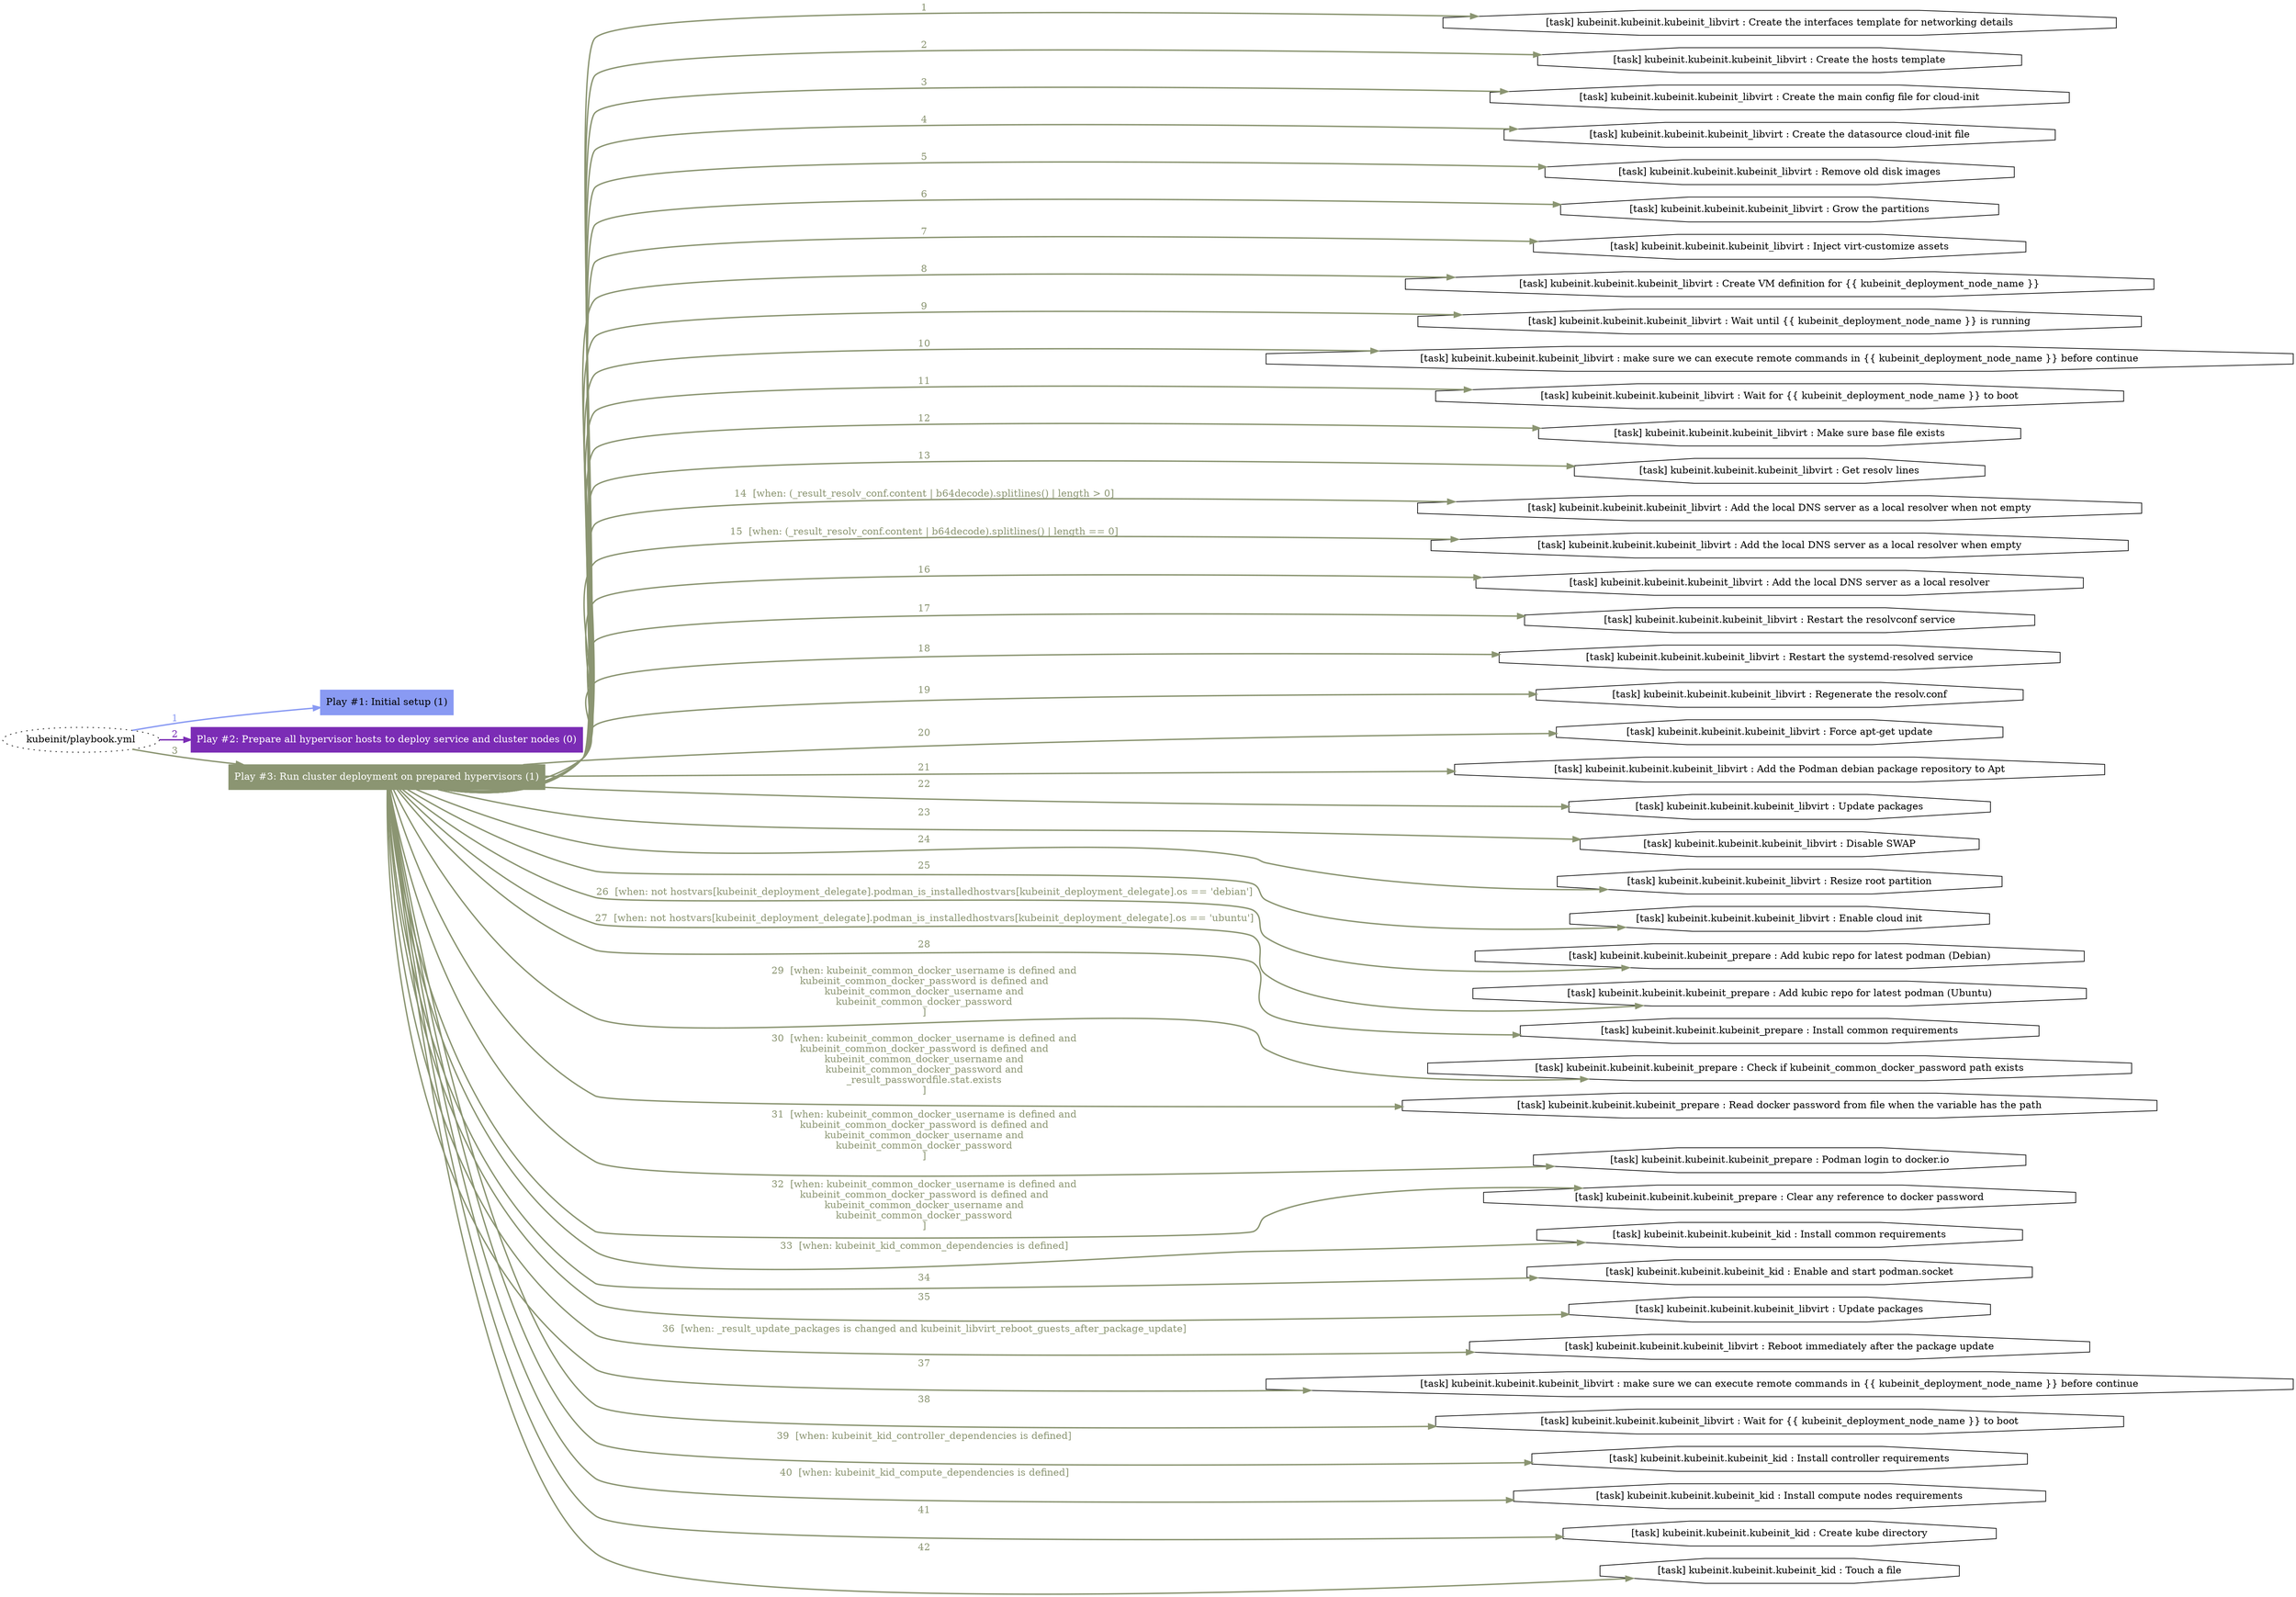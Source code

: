 digraph "kubeinit/playbook.yml "{
	graph [concentrate=true ordering=in rankdir=LR ratio=fill]
	edge [esep=5 sep=10]
	"kubeinit/playbook.yml" [id=root_node style=dotted]
	subgraph "Play #1: Initial setup (1) "{
		"Play #1: Initial setup (1)" [color="#899af3" fontcolor="#000000" id="play_d86b788a-2b1d-47bf-a898-889ec2914a74" shape=box style=filled tooltip=localhost]
		"kubeinit/playbook.yml" -> "Play #1: Initial setup (1)" [label=1 color="#899af3" fontcolor="#899af3" id="edge_3952c083-893c-4fe8-a932-eb2a48b4e56f" style=bold]
	}
	subgraph "Play #2: Prepare all hypervisor hosts to deploy service and cluster nodes (0) "{
		"Play #2: Prepare all hypervisor hosts to deploy service and cluster nodes (0)" [color="#7b2cb5" fontcolor="#ffffff" id="play_18e2639a-dbae-4c44-9fde-42c81f98037e" shape=box style=filled tooltip=""]
		"kubeinit/playbook.yml" -> "Play #2: Prepare all hypervisor hosts to deploy service and cluster nodes (0)" [label=2 color="#7b2cb5" fontcolor="#7b2cb5" id="edge_6e5d1bf8-2d6f-4a99-8c42-b85f704bd66a" style=bold]
	}
	subgraph "Play #3: Run cluster deployment on prepared hypervisors (1) "{
		"Play #3: Run cluster deployment on prepared hypervisors (1)" [color="#8b9572" fontcolor="#ffffff" id="play_561e0f4e-3483-4ece-b2e6-a5ffb1cdc81b" shape=box style=filled tooltip=localhost]
		"kubeinit/playbook.yml" -> "Play #3: Run cluster deployment on prepared hypervisors (1)" [label=3 color="#8b9572" fontcolor="#8b9572" id="edge_142225fd-b740-4dd9-a3a3-78c851866dce" style=bold]
		"task_cf83b276-e8f9-4a62-be0c-b42cd52ae939" [label="[task] kubeinit.kubeinit.kubeinit_libvirt : Create the interfaces template for networking details" id="task_cf83b276-e8f9-4a62-be0c-b42cd52ae939" shape=octagon tooltip="[task] kubeinit.kubeinit.kubeinit_libvirt : Create the interfaces template for networking details"]
		"Play #3: Run cluster deployment on prepared hypervisors (1)" -> "task_cf83b276-e8f9-4a62-be0c-b42cd52ae939" [label=1 color="#8b9572" fontcolor="#8b9572" id="edge_e414caca-e57d-45e7-935b-c6232e11b1e9" style=bold]
		"task_fd1bf403-a9e6-49a7-9379-a0c85cbace17" [label="[task] kubeinit.kubeinit.kubeinit_libvirt : Create the hosts template" id="task_fd1bf403-a9e6-49a7-9379-a0c85cbace17" shape=octagon tooltip="[task] kubeinit.kubeinit.kubeinit_libvirt : Create the hosts template"]
		"Play #3: Run cluster deployment on prepared hypervisors (1)" -> "task_fd1bf403-a9e6-49a7-9379-a0c85cbace17" [label=2 color="#8b9572" fontcolor="#8b9572" id="edge_1e1d4fa5-6f10-4bc4-9194-ecfb72e88994" style=bold]
		"task_d9be89b4-f728-45c4-9d49-72ce51092ae7" [label="[task] kubeinit.kubeinit.kubeinit_libvirt : Create the main config file for cloud-init" id="task_d9be89b4-f728-45c4-9d49-72ce51092ae7" shape=octagon tooltip="[task] kubeinit.kubeinit.kubeinit_libvirt : Create the main config file for cloud-init"]
		"Play #3: Run cluster deployment on prepared hypervisors (1)" -> "task_d9be89b4-f728-45c4-9d49-72ce51092ae7" [label=3 color="#8b9572" fontcolor="#8b9572" id="edge_cd833588-a289-477a-af6c-43e8b9ff7f2b" style=bold]
		"task_71689977-5615-4e65-9508-12edcc46c52b" [label="[task] kubeinit.kubeinit.kubeinit_libvirt : Create the datasource cloud-init file" id="task_71689977-5615-4e65-9508-12edcc46c52b" shape=octagon tooltip="[task] kubeinit.kubeinit.kubeinit_libvirt : Create the datasource cloud-init file"]
		"Play #3: Run cluster deployment on prepared hypervisors (1)" -> "task_71689977-5615-4e65-9508-12edcc46c52b" [label=4 color="#8b9572" fontcolor="#8b9572" id="edge_dbbb49dd-89ef-4122-8cbd-0fb2fb9fe835" style=bold]
		"task_088c0ffb-bf58-488e-ae54-3d4f1f0e6f0c" [label="[task] kubeinit.kubeinit.kubeinit_libvirt : Remove old disk images" id="task_088c0ffb-bf58-488e-ae54-3d4f1f0e6f0c" shape=octagon tooltip="[task] kubeinit.kubeinit.kubeinit_libvirt : Remove old disk images"]
		"Play #3: Run cluster deployment on prepared hypervisors (1)" -> "task_088c0ffb-bf58-488e-ae54-3d4f1f0e6f0c" [label=5 color="#8b9572" fontcolor="#8b9572" id="edge_05876da3-4bd2-49e1-b272-5ac505d98da4" style=bold]
		"task_03e65575-f192-4628-9b01-920fda95dc4c" [label="[task] kubeinit.kubeinit.kubeinit_libvirt : Grow the partitions" id="task_03e65575-f192-4628-9b01-920fda95dc4c" shape=octagon tooltip="[task] kubeinit.kubeinit.kubeinit_libvirt : Grow the partitions"]
		"Play #3: Run cluster deployment on prepared hypervisors (1)" -> "task_03e65575-f192-4628-9b01-920fda95dc4c" [label=6 color="#8b9572" fontcolor="#8b9572" id="edge_168d1849-997b-4262-9892-71a7913ff628" style=bold]
		"task_f1af08e0-5c8d-417f-a030-8e1ede676598" [label="[task] kubeinit.kubeinit.kubeinit_libvirt : Inject virt-customize assets" id="task_f1af08e0-5c8d-417f-a030-8e1ede676598" shape=octagon tooltip="[task] kubeinit.kubeinit.kubeinit_libvirt : Inject virt-customize assets"]
		"Play #3: Run cluster deployment on prepared hypervisors (1)" -> "task_f1af08e0-5c8d-417f-a030-8e1ede676598" [label=7 color="#8b9572" fontcolor="#8b9572" id="edge_ba0cfd99-5e16-4635-9897-ff4f9f4c3fae" style=bold]
		"task_226cf007-b4a0-4fde-b57c-14a225768327" [label="[task] kubeinit.kubeinit.kubeinit_libvirt : Create VM definition for {{ kubeinit_deployment_node_name }}" id="task_226cf007-b4a0-4fde-b57c-14a225768327" shape=octagon tooltip="[task] kubeinit.kubeinit.kubeinit_libvirt : Create VM definition for {{ kubeinit_deployment_node_name }}"]
		"Play #3: Run cluster deployment on prepared hypervisors (1)" -> "task_226cf007-b4a0-4fde-b57c-14a225768327" [label=8 color="#8b9572" fontcolor="#8b9572" id="edge_c3847ac7-59b3-47bf-86d9-c2d27d816651" style=bold]
		"task_f708e8e1-8e75-4cab-bdcf-5d6029bd0dea" [label="[task] kubeinit.kubeinit.kubeinit_libvirt : Wait until {{ kubeinit_deployment_node_name }} is running" id="task_f708e8e1-8e75-4cab-bdcf-5d6029bd0dea" shape=octagon tooltip="[task] kubeinit.kubeinit.kubeinit_libvirt : Wait until {{ kubeinit_deployment_node_name }} is running"]
		"Play #3: Run cluster deployment on prepared hypervisors (1)" -> "task_f708e8e1-8e75-4cab-bdcf-5d6029bd0dea" [label=9 color="#8b9572" fontcolor="#8b9572" id="edge_441b23a9-f2c1-4559-b9ed-9dabc9e33098" style=bold]
		"task_839040a4-be56-4a85-9c2a-9a0dc120ca49" [label="[task] kubeinit.kubeinit.kubeinit_libvirt : make sure we can execute remote commands in {{ kubeinit_deployment_node_name }} before continue" id="task_839040a4-be56-4a85-9c2a-9a0dc120ca49" shape=octagon tooltip="[task] kubeinit.kubeinit.kubeinit_libvirt : make sure we can execute remote commands in {{ kubeinit_deployment_node_name }} before continue"]
		"Play #3: Run cluster deployment on prepared hypervisors (1)" -> "task_839040a4-be56-4a85-9c2a-9a0dc120ca49" [label=10 color="#8b9572" fontcolor="#8b9572" id="edge_b0184aa8-c840-4795-87fc-7ea8a7d9b719" style=bold]
		"task_71a12b0d-aa18-4609-be75-edfd771050ca" [label="[task] kubeinit.kubeinit.kubeinit_libvirt : Wait for {{ kubeinit_deployment_node_name }} to boot" id="task_71a12b0d-aa18-4609-be75-edfd771050ca" shape=octagon tooltip="[task] kubeinit.kubeinit.kubeinit_libvirt : Wait for {{ kubeinit_deployment_node_name }} to boot"]
		"Play #3: Run cluster deployment on prepared hypervisors (1)" -> "task_71a12b0d-aa18-4609-be75-edfd771050ca" [label=11 color="#8b9572" fontcolor="#8b9572" id="edge_068e1615-c5f1-42b7-ac4a-fd76e0d0ec52" style=bold]
		"task_e73391f5-bd48-4993-a5ee-26c811e10e45" [label="[task] kubeinit.kubeinit.kubeinit_libvirt : Make sure base file exists" id="task_e73391f5-bd48-4993-a5ee-26c811e10e45" shape=octagon tooltip="[task] kubeinit.kubeinit.kubeinit_libvirt : Make sure base file exists"]
		"Play #3: Run cluster deployment on prepared hypervisors (1)" -> "task_e73391f5-bd48-4993-a5ee-26c811e10e45" [label=12 color="#8b9572" fontcolor="#8b9572" id="edge_c3e2172f-053c-43aa-8d54-384277adcd92" style=bold]
		"task_590bb95b-5c3f-497f-8aef-8c7641e2191c" [label="[task] kubeinit.kubeinit.kubeinit_libvirt : Get resolv lines" id="task_590bb95b-5c3f-497f-8aef-8c7641e2191c" shape=octagon tooltip="[task] kubeinit.kubeinit.kubeinit_libvirt : Get resolv lines"]
		"Play #3: Run cluster deployment on prepared hypervisors (1)" -> "task_590bb95b-5c3f-497f-8aef-8c7641e2191c" [label=13 color="#8b9572" fontcolor="#8b9572" id="edge_f8f8c005-5ca2-4aab-afd5-ad7c74f7cd7b" style=bold]
		"task_b5442a9a-4e75-4468-b065-8cf8c24a802b" [label="[task] kubeinit.kubeinit.kubeinit_libvirt : Add the local DNS server as a local resolver when not empty" id="task_b5442a9a-4e75-4468-b065-8cf8c24a802b" shape=octagon tooltip="[task] kubeinit.kubeinit.kubeinit_libvirt : Add the local DNS server as a local resolver when not empty"]
		"Play #3: Run cluster deployment on prepared hypervisors (1)" -> "task_b5442a9a-4e75-4468-b065-8cf8c24a802b" [label="14  [when: (_result_resolv_conf.content | b64decode).splitlines() | length > 0]" color="#8b9572" fontcolor="#8b9572" id="edge_4ad42d30-7276-4810-9fdf-144edfd1fea2" style=bold]
		"task_5d581774-d1cd-4d1c-83c2-5be74f29f1e7" [label="[task] kubeinit.kubeinit.kubeinit_libvirt : Add the local DNS server as a local resolver when empty" id="task_5d581774-d1cd-4d1c-83c2-5be74f29f1e7" shape=octagon tooltip="[task] kubeinit.kubeinit.kubeinit_libvirt : Add the local DNS server as a local resolver when empty"]
		"Play #3: Run cluster deployment on prepared hypervisors (1)" -> "task_5d581774-d1cd-4d1c-83c2-5be74f29f1e7" [label="15  [when: (_result_resolv_conf.content | b64decode).splitlines() | length == 0]" color="#8b9572" fontcolor="#8b9572" id="edge_fe424d27-8c6b-4faa-8c93-53b0ddc47e3d" style=bold]
		"task_9a394164-171c-4e61-9e54-2318a05ef1a6" [label="[task] kubeinit.kubeinit.kubeinit_libvirt : Add the local DNS server as a local resolver" id="task_9a394164-171c-4e61-9e54-2318a05ef1a6" shape=octagon tooltip="[task] kubeinit.kubeinit.kubeinit_libvirt : Add the local DNS server as a local resolver"]
		"Play #3: Run cluster deployment on prepared hypervisors (1)" -> "task_9a394164-171c-4e61-9e54-2318a05ef1a6" [label=16 color="#8b9572" fontcolor="#8b9572" id="edge_b20bec13-ee4d-4fa1-9384-a6d1522d9797" style=bold]
		"task_412ef1b7-f605-4eee-96f4-1a32ef1cee98" [label="[task] kubeinit.kubeinit.kubeinit_libvirt : Restart the resolvconf service" id="task_412ef1b7-f605-4eee-96f4-1a32ef1cee98" shape=octagon tooltip="[task] kubeinit.kubeinit.kubeinit_libvirt : Restart the resolvconf service"]
		"Play #3: Run cluster deployment on prepared hypervisors (1)" -> "task_412ef1b7-f605-4eee-96f4-1a32ef1cee98" [label=17 color="#8b9572" fontcolor="#8b9572" id="edge_a8b7cc0e-7c52-491d-bdfe-5c054142779a" style=bold]
		"task_87bb9cbd-847e-4833-b0c6-224be7566984" [label="[task] kubeinit.kubeinit.kubeinit_libvirt : Restart the systemd-resolved service" id="task_87bb9cbd-847e-4833-b0c6-224be7566984" shape=octagon tooltip="[task] kubeinit.kubeinit.kubeinit_libvirt : Restart the systemd-resolved service"]
		"Play #3: Run cluster deployment on prepared hypervisors (1)" -> "task_87bb9cbd-847e-4833-b0c6-224be7566984" [label=18 color="#8b9572" fontcolor="#8b9572" id="edge_d62f6f89-972d-4bff-98b0-3a29c8fdec22" style=bold]
		"task_cbb1f5e5-aa75-4556-824a-a60ca6086049" [label="[task] kubeinit.kubeinit.kubeinit_libvirt : Regenerate the resolv.conf" id="task_cbb1f5e5-aa75-4556-824a-a60ca6086049" shape=octagon tooltip="[task] kubeinit.kubeinit.kubeinit_libvirt : Regenerate the resolv.conf"]
		"Play #3: Run cluster deployment on prepared hypervisors (1)" -> "task_cbb1f5e5-aa75-4556-824a-a60ca6086049" [label=19 color="#8b9572" fontcolor="#8b9572" id="edge_919f373a-4deb-45d7-8910-4c9aa74918bd" style=bold]
		"task_c8ce6bde-b257-47a7-895c-d072cb699673" [label="[task] kubeinit.kubeinit.kubeinit_libvirt : Force apt-get update" id="task_c8ce6bde-b257-47a7-895c-d072cb699673" shape=octagon tooltip="[task] kubeinit.kubeinit.kubeinit_libvirt : Force apt-get update"]
		"Play #3: Run cluster deployment on prepared hypervisors (1)" -> "task_c8ce6bde-b257-47a7-895c-d072cb699673" [label=20 color="#8b9572" fontcolor="#8b9572" id="edge_ac81a36f-36a9-4965-93ba-8063f5c8c22c" style=bold]
		"task_c94803b7-b5e2-490a-b7c2-a9d5ac474258" [label="[task] kubeinit.kubeinit.kubeinit_libvirt : Add the Podman debian package repository to Apt" id="task_c94803b7-b5e2-490a-b7c2-a9d5ac474258" shape=octagon tooltip="[task] kubeinit.kubeinit.kubeinit_libvirt : Add the Podman debian package repository to Apt"]
		"Play #3: Run cluster deployment on prepared hypervisors (1)" -> "task_c94803b7-b5e2-490a-b7c2-a9d5ac474258" [label=21 color="#8b9572" fontcolor="#8b9572" id="edge_24e6b45f-9fe5-4385-98d6-25d5f8e3baa5" style=bold]
		"task_072eea65-5d7e-4e26-bbb0-1ecb832cb172" [label="[task] kubeinit.kubeinit.kubeinit_libvirt : Update packages" id="task_072eea65-5d7e-4e26-bbb0-1ecb832cb172" shape=octagon tooltip="[task] kubeinit.kubeinit.kubeinit_libvirt : Update packages"]
		"Play #3: Run cluster deployment on prepared hypervisors (1)" -> "task_072eea65-5d7e-4e26-bbb0-1ecb832cb172" [label=22 color="#8b9572" fontcolor="#8b9572" id="edge_443432ce-8544-4ba4-8eac-a088dbcc165c" style=bold]
		"task_8ede5225-7ec2-46df-add7-44af52acd309" [label="[task] kubeinit.kubeinit.kubeinit_libvirt : Disable SWAP" id="task_8ede5225-7ec2-46df-add7-44af52acd309" shape=octagon tooltip="[task] kubeinit.kubeinit.kubeinit_libvirt : Disable SWAP"]
		"Play #3: Run cluster deployment on prepared hypervisors (1)" -> "task_8ede5225-7ec2-46df-add7-44af52acd309" [label=23 color="#8b9572" fontcolor="#8b9572" id="edge_3723b8e0-ba0f-45f3-8fdd-484466cf9329" style=bold]
		"task_20f021d8-8226-4799-a836-bb4300e42ba4" [label="[task] kubeinit.kubeinit.kubeinit_libvirt : Resize root partition" id="task_20f021d8-8226-4799-a836-bb4300e42ba4" shape=octagon tooltip="[task] kubeinit.kubeinit.kubeinit_libvirt : Resize root partition"]
		"Play #3: Run cluster deployment on prepared hypervisors (1)" -> "task_20f021d8-8226-4799-a836-bb4300e42ba4" [label=24 color="#8b9572" fontcolor="#8b9572" id="edge_c98771fd-07a5-4a01-9a2b-f3e96f1abcd8" style=bold]
		"task_f2f64c16-b038-4a86-9b9a-6445bfa4d6de" [label="[task] kubeinit.kubeinit.kubeinit_libvirt : Enable cloud init" id="task_f2f64c16-b038-4a86-9b9a-6445bfa4d6de" shape=octagon tooltip="[task] kubeinit.kubeinit.kubeinit_libvirt : Enable cloud init"]
		"Play #3: Run cluster deployment on prepared hypervisors (1)" -> "task_f2f64c16-b038-4a86-9b9a-6445bfa4d6de" [label=25 color="#8b9572" fontcolor="#8b9572" id="edge_afe7b007-8ee7-431f-ba3f-b2725e53cea9" style=bold]
		"task_30e0b677-517a-4022-bae7-0018e7d07b45" [label="[task] kubeinit.kubeinit.kubeinit_prepare : Add kubic repo for latest podman (Debian)" id="task_30e0b677-517a-4022-bae7-0018e7d07b45" shape=octagon tooltip="[task] kubeinit.kubeinit.kubeinit_prepare : Add kubic repo for latest podman (Debian)"]
		"Play #3: Run cluster deployment on prepared hypervisors (1)" -> "task_30e0b677-517a-4022-bae7-0018e7d07b45" [label="26  [when: not hostvars[kubeinit_deployment_delegate].podman_is_installedhostvars[kubeinit_deployment_delegate].os == 'debian']" color="#8b9572" fontcolor="#8b9572" id="edge_885e5812-a5ef-498a-b102-c61db56330b9" style=bold]
		"task_3efe9116-8e0f-473d-8099-75ac64c9701b" [label="[task] kubeinit.kubeinit.kubeinit_prepare : Add kubic repo for latest podman (Ubuntu)" id="task_3efe9116-8e0f-473d-8099-75ac64c9701b" shape=octagon tooltip="[task] kubeinit.kubeinit.kubeinit_prepare : Add kubic repo for latest podman (Ubuntu)"]
		"Play #3: Run cluster deployment on prepared hypervisors (1)" -> "task_3efe9116-8e0f-473d-8099-75ac64c9701b" [label="27  [when: not hostvars[kubeinit_deployment_delegate].podman_is_installedhostvars[kubeinit_deployment_delegate].os == 'ubuntu']" color="#8b9572" fontcolor="#8b9572" id="edge_a92f4cd1-0029-46dc-83f4-965b3443258a" style=bold]
		"task_91103259-b9a9-4d2d-8b19-824be1c06da3" [label="[task] kubeinit.kubeinit.kubeinit_prepare : Install common requirements" id="task_91103259-b9a9-4d2d-8b19-824be1c06da3" shape=octagon tooltip="[task] kubeinit.kubeinit.kubeinit_prepare : Install common requirements"]
		"Play #3: Run cluster deployment on prepared hypervisors (1)" -> "task_91103259-b9a9-4d2d-8b19-824be1c06da3" [label=28 color="#8b9572" fontcolor="#8b9572" id="edge_ea131134-8d06-4e0e-87e2-9139ab782820" style=bold]
		"task_1952601b-1106-4c50-87d5-3046b1dc6625" [label="[task] kubeinit.kubeinit.kubeinit_prepare : Check if kubeinit_common_docker_password path exists" id="task_1952601b-1106-4c50-87d5-3046b1dc6625" shape=octagon tooltip="[task] kubeinit.kubeinit.kubeinit_prepare : Check if kubeinit_common_docker_password path exists"]
		"Play #3: Run cluster deployment on prepared hypervisors (1)" -> "task_1952601b-1106-4c50-87d5-3046b1dc6625" [label="29  [when: kubeinit_common_docker_username is defined and
kubeinit_common_docker_password is defined and
kubeinit_common_docker_username and
kubeinit_common_docker_password
]" color="#8b9572" fontcolor="#8b9572" id="edge_75e3afe6-260e-442c-8e0d-52b8b4a5464d" style=bold]
		"task_8a9e2bb6-66c0-483f-b192-d8d4e7f910a6" [label="[task] kubeinit.kubeinit.kubeinit_prepare : Read docker password from file when the variable has the path" id="task_8a9e2bb6-66c0-483f-b192-d8d4e7f910a6" shape=octagon tooltip="[task] kubeinit.kubeinit.kubeinit_prepare : Read docker password from file when the variable has the path"]
		"Play #3: Run cluster deployment on prepared hypervisors (1)" -> "task_8a9e2bb6-66c0-483f-b192-d8d4e7f910a6" [label="30  [when: kubeinit_common_docker_username is defined and
kubeinit_common_docker_password is defined and
kubeinit_common_docker_username and
kubeinit_common_docker_password and
_result_passwordfile.stat.exists
]" color="#8b9572" fontcolor="#8b9572" id="edge_b338fa77-f4a9-460b-9b45-54b4d8c0aa96" style=bold]
		"task_331ca760-a8dd-4d9b-9244-9b2df40c0cbb" [label="[task] kubeinit.kubeinit.kubeinit_prepare : Podman login to docker.io" id="task_331ca760-a8dd-4d9b-9244-9b2df40c0cbb" shape=octagon tooltip="[task] kubeinit.kubeinit.kubeinit_prepare : Podman login to docker.io"]
		"Play #3: Run cluster deployment on prepared hypervisors (1)" -> "task_331ca760-a8dd-4d9b-9244-9b2df40c0cbb" [label="31  [when: kubeinit_common_docker_username is defined and
kubeinit_common_docker_password is defined and
kubeinit_common_docker_username and
kubeinit_common_docker_password
]" color="#8b9572" fontcolor="#8b9572" id="edge_e7d53ca4-0d92-44fd-85c9-549f8f724087" style=bold]
		"task_aba59c33-becf-4764-8de5-cc42a574a07e" [label="[task] kubeinit.kubeinit.kubeinit_prepare : Clear any reference to docker password" id="task_aba59c33-becf-4764-8de5-cc42a574a07e" shape=octagon tooltip="[task] kubeinit.kubeinit.kubeinit_prepare : Clear any reference to docker password"]
		"Play #3: Run cluster deployment on prepared hypervisors (1)" -> "task_aba59c33-becf-4764-8de5-cc42a574a07e" [label="32  [when: kubeinit_common_docker_username is defined and
kubeinit_common_docker_password is defined and
kubeinit_common_docker_username and
kubeinit_common_docker_password
]" color="#8b9572" fontcolor="#8b9572" id="edge_ed7430da-2777-4c8b-9cac-14183b94045b" style=bold]
		"task_21271ef5-1653-4cfe-adfc-fe311dba7d44" [label="[task] kubeinit.kubeinit.kubeinit_kid : Install common requirements" id="task_21271ef5-1653-4cfe-adfc-fe311dba7d44" shape=octagon tooltip="[task] kubeinit.kubeinit.kubeinit_kid : Install common requirements"]
		"Play #3: Run cluster deployment on prepared hypervisors (1)" -> "task_21271ef5-1653-4cfe-adfc-fe311dba7d44" [label="33  [when: kubeinit_kid_common_dependencies is defined]" color="#8b9572" fontcolor="#8b9572" id="edge_77f9e6f3-74c8-4dba-88a5-d9ce1bb48598" style=bold]
		"task_c5b21b82-3d7c-4717-a2dd-80be5ce05b1f" [label="[task] kubeinit.kubeinit.kubeinit_kid : Enable and start podman.socket" id="task_c5b21b82-3d7c-4717-a2dd-80be5ce05b1f" shape=octagon tooltip="[task] kubeinit.kubeinit.kubeinit_kid : Enable and start podman.socket"]
		"Play #3: Run cluster deployment on prepared hypervisors (1)" -> "task_c5b21b82-3d7c-4717-a2dd-80be5ce05b1f" [label=34 color="#8b9572" fontcolor="#8b9572" id="edge_e97a48a5-be46-4bc6-a65c-3950fd6b14f4" style=bold]
		"task_0708574b-4469-4b6d-a691-6e7d9cd26d51" [label="[task] kubeinit.kubeinit.kubeinit_libvirt : Update packages" id="task_0708574b-4469-4b6d-a691-6e7d9cd26d51" shape=octagon tooltip="[task] kubeinit.kubeinit.kubeinit_libvirt : Update packages"]
		"Play #3: Run cluster deployment on prepared hypervisors (1)" -> "task_0708574b-4469-4b6d-a691-6e7d9cd26d51" [label=35 color="#8b9572" fontcolor="#8b9572" id="edge_d3789dfb-1f35-4540-beb4-b7ff3c6215ac" style=bold]
		"task_63bdb21a-62e5-44fb-b586-3a33da1780c3" [label="[task] kubeinit.kubeinit.kubeinit_libvirt : Reboot immediately after the package update" id="task_63bdb21a-62e5-44fb-b586-3a33da1780c3" shape=octagon tooltip="[task] kubeinit.kubeinit.kubeinit_libvirt : Reboot immediately after the package update"]
		"Play #3: Run cluster deployment on prepared hypervisors (1)" -> "task_63bdb21a-62e5-44fb-b586-3a33da1780c3" [label="36  [when: _result_update_packages is changed and kubeinit_libvirt_reboot_guests_after_package_update]" color="#8b9572" fontcolor="#8b9572" id="edge_3075c07c-4e2c-4e5a-b9eb-c7b6a3bb6a4f" style=bold]
		"task_06d8c448-096f-4680-9033-87c8aaa29fbe" [label="[task] kubeinit.kubeinit.kubeinit_libvirt : make sure we can execute remote commands in {{ kubeinit_deployment_node_name }} before continue" id="task_06d8c448-096f-4680-9033-87c8aaa29fbe" shape=octagon tooltip="[task] kubeinit.kubeinit.kubeinit_libvirt : make sure we can execute remote commands in {{ kubeinit_deployment_node_name }} before continue"]
		"Play #3: Run cluster deployment on prepared hypervisors (1)" -> "task_06d8c448-096f-4680-9033-87c8aaa29fbe" [label=37 color="#8b9572" fontcolor="#8b9572" id="edge_9921961f-6cf3-49be-89b8-dd1a4253f4fb" style=bold]
		"task_15e3fa95-0d48-4fbc-98e0-7d27fb30d78c" [label="[task] kubeinit.kubeinit.kubeinit_libvirt : Wait for {{ kubeinit_deployment_node_name }} to boot" id="task_15e3fa95-0d48-4fbc-98e0-7d27fb30d78c" shape=octagon tooltip="[task] kubeinit.kubeinit.kubeinit_libvirt : Wait for {{ kubeinit_deployment_node_name }} to boot"]
		"Play #3: Run cluster deployment on prepared hypervisors (1)" -> "task_15e3fa95-0d48-4fbc-98e0-7d27fb30d78c" [label=38 color="#8b9572" fontcolor="#8b9572" id="edge_089c9ceb-4a9e-4b83-b0b2-e90f25c2bdd5" style=bold]
		"task_03e462b0-a9c3-4c2d-99a4-6ce4f1592562" [label="[task] kubeinit.kubeinit.kubeinit_kid : Install controller requirements" id="task_03e462b0-a9c3-4c2d-99a4-6ce4f1592562" shape=octagon tooltip="[task] kubeinit.kubeinit.kubeinit_kid : Install controller requirements"]
		"Play #3: Run cluster deployment on prepared hypervisors (1)" -> "task_03e462b0-a9c3-4c2d-99a4-6ce4f1592562" [label="39  [when: kubeinit_kid_controller_dependencies is defined]" color="#8b9572" fontcolor="#8b9572" id="edge_403e1431-b1bf-442f-ba39-2d1950278285" style=bold]
		"task_2c1a8881-dad6-4505-bbf7-50913540ca1b" [label="[task] kubeinit.kubeinit.kubeinit_kid : Install compute nodes requirements" id="task_2c1a8881-dad6-4505-bbf7-50913540ca1b" shape=octagon tooltip="[task] kubeinit.kubeinit.kubeinit_kid : Install compute nodes requirements"]
		"Play #3: Run cluster deployment on prepared hypervisors (1)" -> "task_2c1a8881-dad6-4505-bbf7-50913540ca1b" [label="40  [when: kubeinit_kid_compute_dependencies is defined]" color="#8b9572" fontcolor="#8b9572" id="edge_4e2909c4-4f69-4151-9b78-dc7e95d1bd33" style=bold]
		"task_61258426-b735-4959-9bf4-9fabf96f1de1" [label="[task] kubeinit.kubeinit.kubeinit_kid : Create kube directory" id="task_61258426-b735-4959-9bf4-9fabf96f1de1" shape=octagon tooltip="[task] kubeinit.kubeinit.kubeinit_kid : Create kube directory"]
		"Play #3: Run cluster deployment on prepared hypervisors (1)" -> "task_61258426-b735-4959-9bf4-9fabf96f1de1" [label=41 color="#8b9572" fontcolor="#8b9572" id="edge_d28f51dc-21f2-41b5-b00c-892e58d741b5" style=bold]
		"task_c2b13299-dd7a-4423-8739-b723b4a937f1" [label="[task] kubeinit.kubeinit.kubeinit_kid : Touch a file" id="task_c2b13299-dd7a-4423-8739-b723b4a937f1" shape=octagon tooltip="[task] kubeinit.kubeinit.kubeinit_kid : Touch a file"]
		"Play #3: Run cluster deployment on prepared hypervisors (1)" -> "task_c2b13299-dd7a-4423-8739-b723b4a937f1" [label=42 color="#8b9572" fontcolor="#8b9572" id="edge_4b058eff-231c-4706-b4ed-1a63301756e5" style=bold]
	}
}
